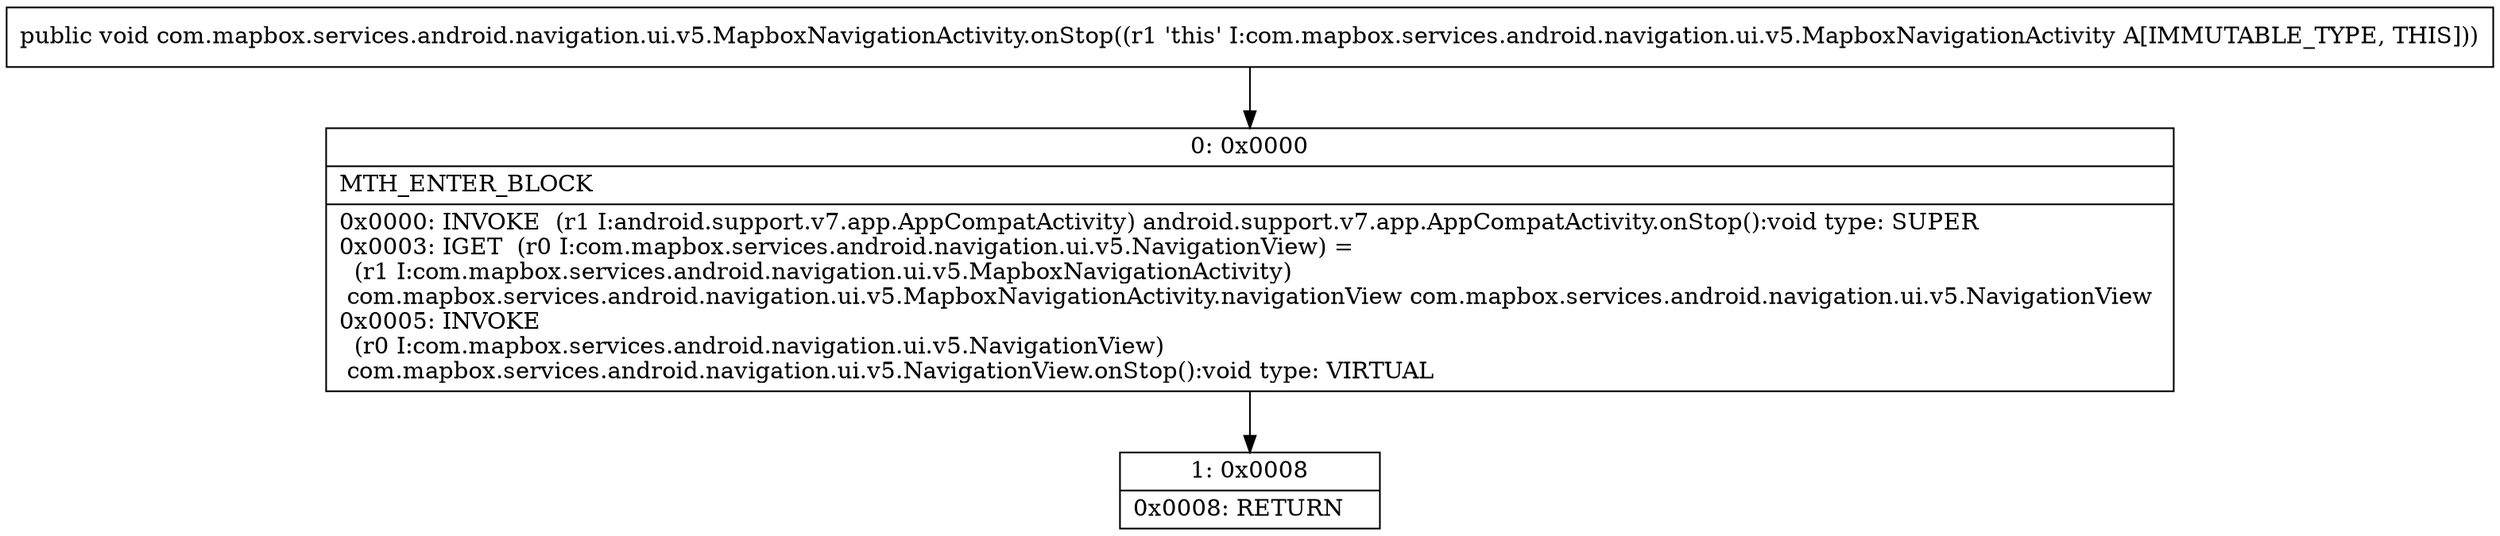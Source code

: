 digraph "CFG forcom.mapbox.services.android.navigation.ui.v5.MapboxNavigationActivity.onStop()V" {
Node_0 [shape=record,label="{0\:\ 0x0000|MTH_ENTER_BLOCK\l|0x0000: INVOKE  (r1 I:android.support.v7.app.AppCompatActivity) android.support.v7.app.AppCompatActivity.onStop():void type: SUPER \l0x0003: IGET  (r0 I:com.mapbox.services.android.navigation.ui.v5.NavigationView) = \l  (r1 I:com.mapbox.services.android.navigation.ui.v5.MapboxNavigationActivity)\l com.mapbox.services.android.navigation.ui.v5.MapboxNavigationActivity.navigationView com.mapbox.services.android.navigation.ui.v5.NavigationView \l0x0005: INVOKE  \l  (r0 I:com.mapbox.services.android.navigation.ui.v5.NavigationView)\l com.mapbox.services.android.navigation.ui.v5.NavigationView.onStop():void type: VIRTUAL \l}"];
Node_1 [shape=record,label="{1\:\ 0x0008|0x0008: RETURN   \l}"];
MethodNode[shape=record,label="{public void com.mapbox.services.android.navigation.ui.v5.MapboxNavigationActivity.onStop((r1 'this' I:com.mapbox.services.android.navigation.ui.v5.MapboxNavigationActivity A[IMMUTABLE_TYPE, THIS])) }"];
MethodNode -> Node_0;
Node_0 -> Node_1;
}

